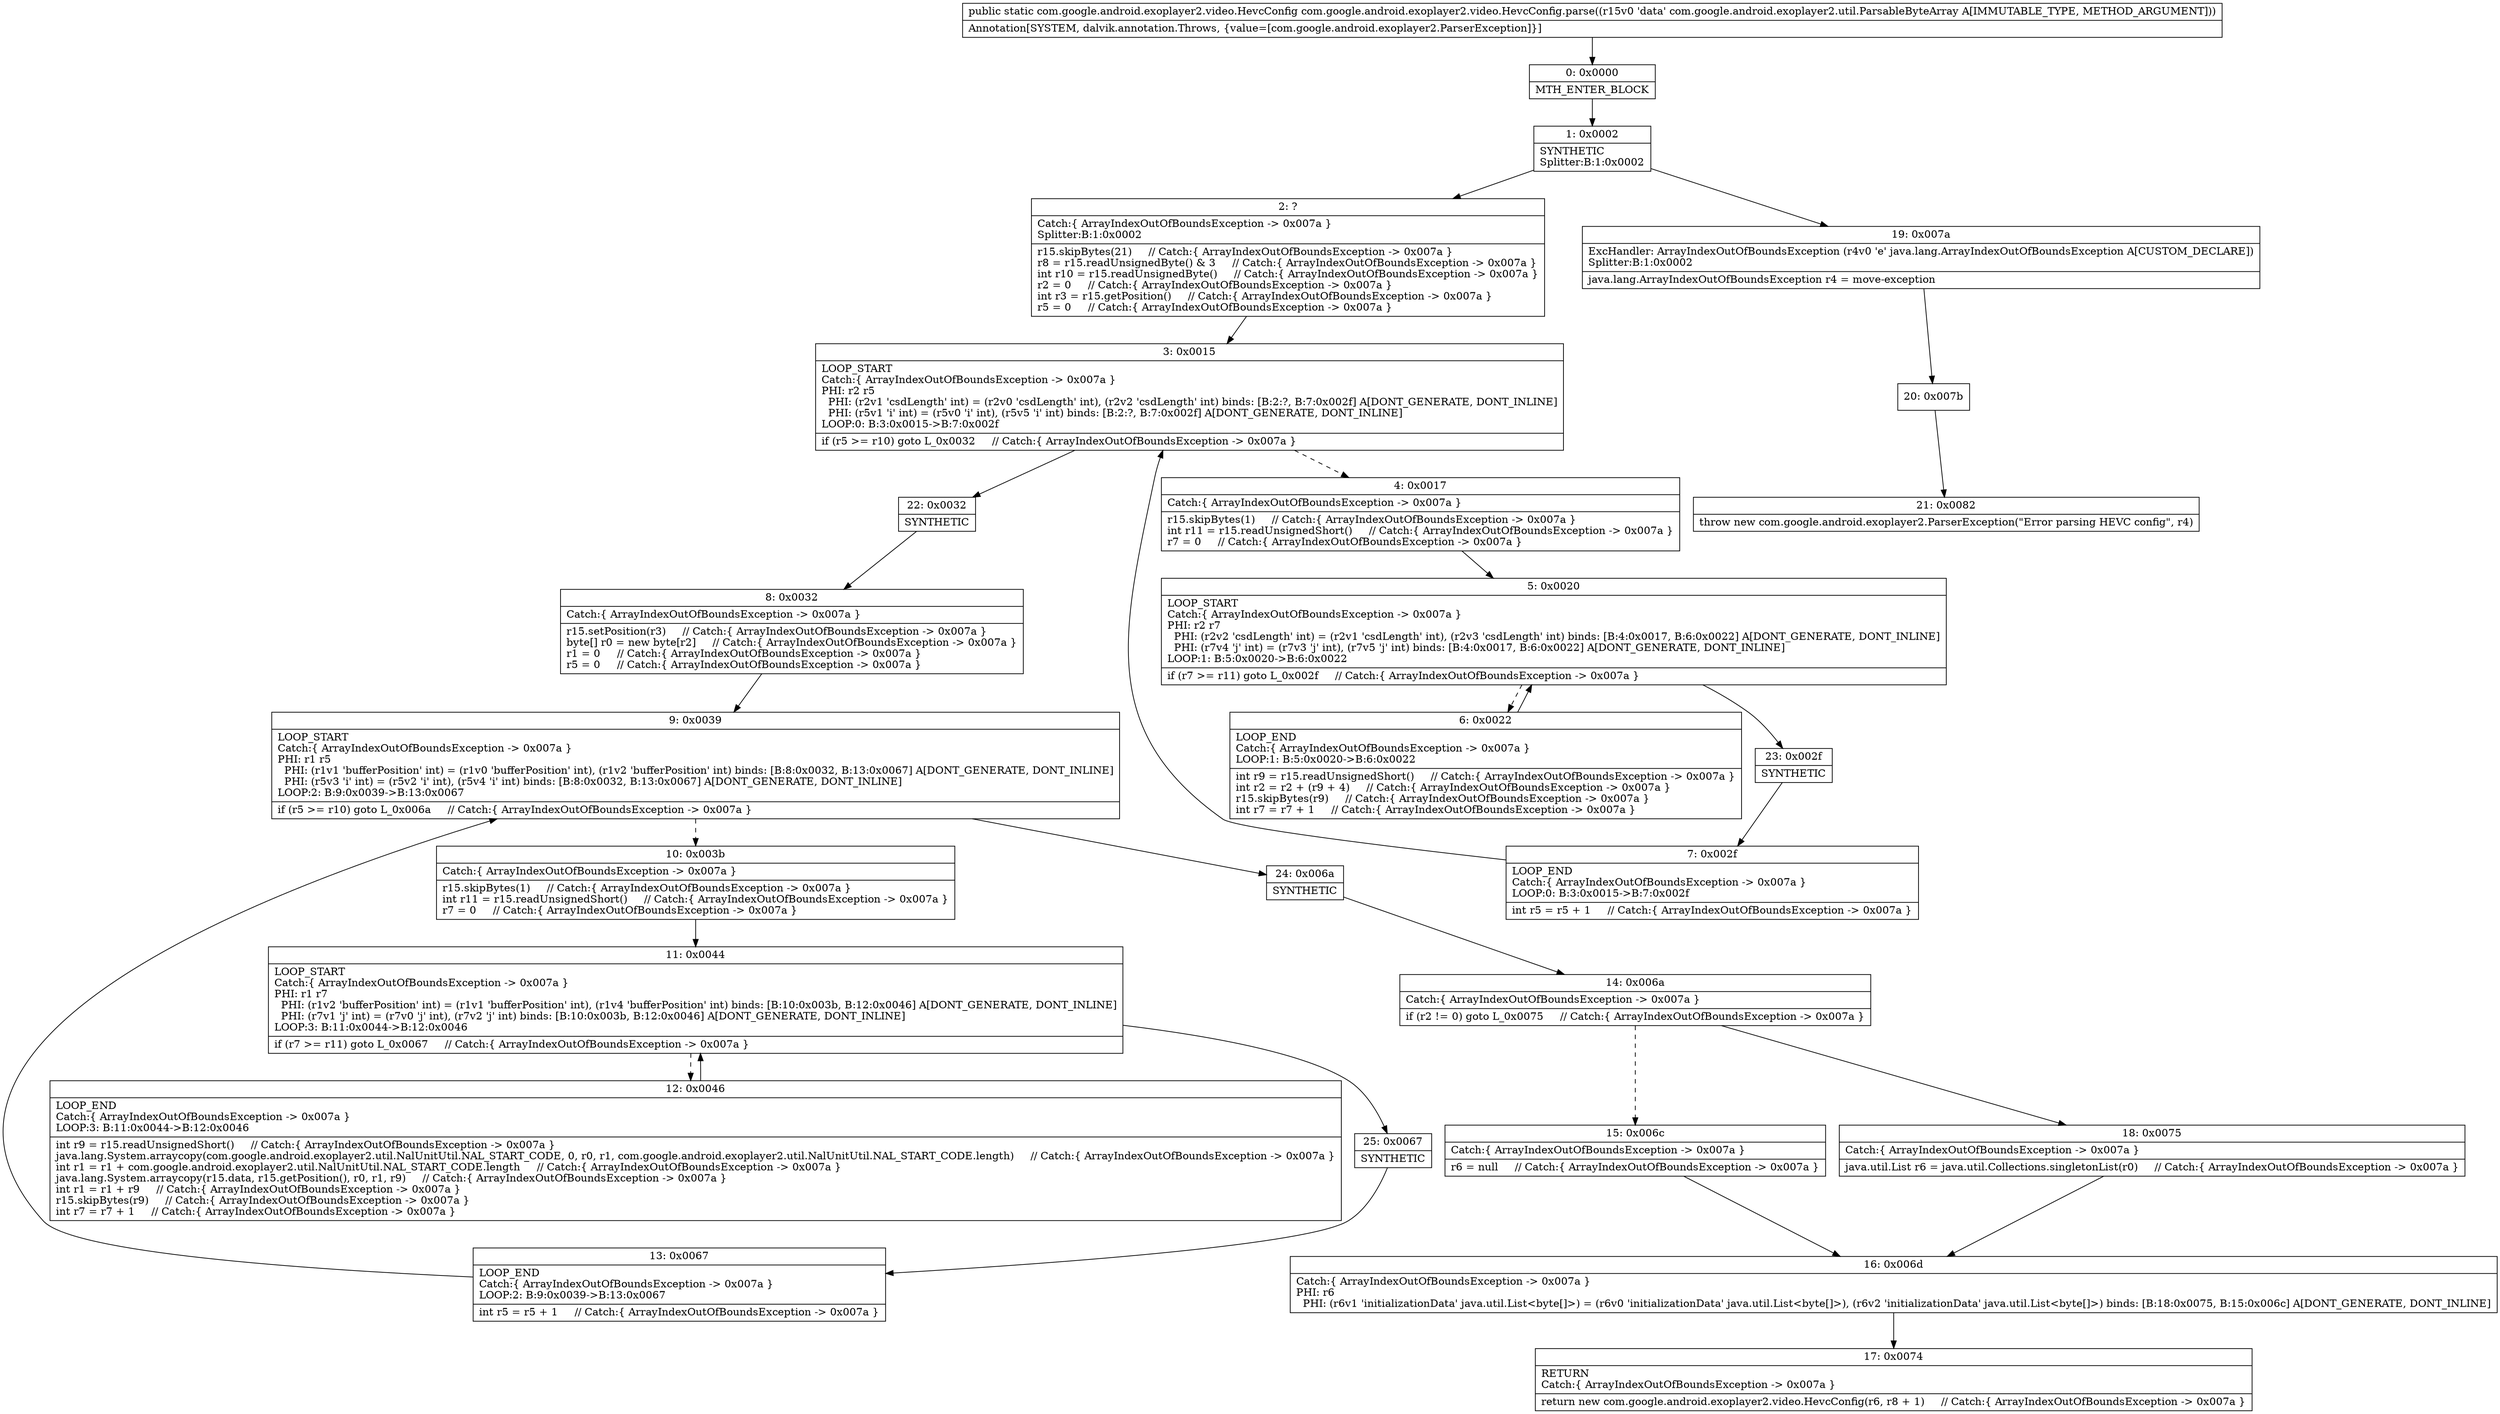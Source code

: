 digraph "CFG forcom.google.android.exoplayer2.video.HevcConfig.parse(Lcom\/google\/android\/exoplayer2\/util\/ParsableByteArray;)Lcom\/google\/android\/exoplayer2\/video\/HevcConfig;" {
Node_0 [shape=record,label="{0\:\ 0x0000|MTH_ENTER_BLOCK\l}"];
Node_1 [shape=record,label="{1\:\ 0x0002|SYNTHETIC\lSplitter:B:1:0x0002\l}"];
Node_2 [shape=record,label="{2\:\ ?|Catch:\{ ArrayIndexOutOfBoundsException \-\> 0x007a \}\lSplitter:B:1:0x0002\l|r15.skipBytes(21)     \/\/ Catch:\{ ArrayIndexOutOfBoundsException \-\> 0x007a \}\lr8 = r15.readUnsignedByte() & 3     \/\/ Catch:\{ ArrayIndexOutOfBoundsException \-\> 0x007a \}\lint r10 = r15.readUnsignedByte()     \/\/ Catch:\{ ArrayIndexOutOfBoundsException \-\> 0x007a \}\lr2 = 0     \/\/ Catch:\{ ArrayIndexOutOfBoundsException \-\> 0x007a \}\lint r3 = r15.getPosition()     \/\/ Catch:\{ ArrayIndexOutOfBoundsException \-\> 0x007a \}\lr5 = 0     \/\/ Catch:\{ ArrayIndexOutOfBoundsException \-\> 0x007a \}\l}"];
Node_3 [shape=record,label="{3\:\ 0x0015|LOOP_START\lCatch:\{ ArrayIndexOutOfBoundsException \-\> 0x007a \}\lPHI: r2 r5 \l  PHI: (r2v1 'csdLength' int) = (r2v0 'csdLength' int), (r2v2 'csdLength' int) binds: [B:2:?, B:7:0x002f] A[DONT_GENERATE, DONT_INLINE]\l  PHI: (r5v1 'i' int) = (r5v0 'i' int), (r5v5 'i' int) binds: [B:2:?, B:7:0x002f] A[DONT_GENERATE, DONT_INLINE]\lLOOP:0: B:3:0x0015\-\>B:7:0x002f\l|if (r5 \>= r10) goto L_0x0032     \/\/ Catch:\{ ArrayIndexOutOfBoundsException \-\> 0x007a \}\l}"];
Node_4 [shape=record,label="{4\:\ 0x0017|Catch:\{ ArrayIndexOutOfBoundsException \-\> 0x007a \}\l|r15.skipBytes(1)     \/\/ Catch:\{ ArrayIndexOutOfBoundsException \-\> 0x007a \}\lint r11 = r15.readUnsignedShort()     \/\/ Catch:\{ ArrayIndexOutOfBoundsException \-\> 0x007a \}\lr7 = 0     \/\/ Catch:\{ ArrayIndexOutOfBoundsException \-\> 0x007a \}\l}"];
Node_5 [shape=record,label="{5\:\ 0x0020|LOOP_START\lCatch:\{ ArrayIndexOutOfBoundsException \-\> 0x007a \}\lPHI: r2 r7 \l  PHI: (r2v2 'csdLength' int) = (r2v1 'csdLength' int), (r2v3 'csdLength' int) binds: [B:4:0x0017, B:6:0x0022] A[DONT_GENERATE, DONT_INLINE]\l  PHI: (r7v4 'j' int) = (r7v3 'j' int), (r7v5 'j' int) binds: [B:4:0x0017, B:6:0x0022] A[DONT_GENERATE, DONT_INLINE]\lLOOP:1: B:5:0x0020\-\>B:6:0x0022\l|if (r7 \>= r11) goto L_0x002f     \/\/ Catch:\{ ArrayIndexOutOfBoundsException \-\> 0x007a \}\l}"];
Node_6 [shape=record,label="{6\:\ 0x0022|LOOP_END\lCatch:\{ ArrayIndexOutOfBoundsException \-\> 0x007a \}\lLOOP:1: B:5:0x0020\-\>B:6:0x0022\l|int r9 = r15.readUnsignedShort()     \/\/ Catch:\{ ArrayIndexOutOfBoundsException \-\> 0x007a \}\lint r2 = r2 + (r9 + 4)     \/\/ Catch:\{ ArrayIndexOutOfBoundsException \-\> 0x007a \}\lr15.skipBytes(r9)     \/\/ Catch:\{ ArrayIndexOutOfBoundsException \-\> 0x007a \}\lint r7 = r7 + 1     \/\/ Catch:\{ ArrayIndexOutOfBoundsException \-\> 0x007a \}\l}"];
Node_7 [shape=record,label="{7\:\ 0x002f|LOOP_END\lCatch:\{ ArrayIndexOutOfBoundsException \-\> 0x007a \}\lLOOP:0: B:3:0x0015\-\>B:7:0x002f\l|int r5 = r5 + 1     \/\/ Catch:\{ ArrayIndexOutOfBoundsException \-\> 0x007a \}\l}"];
Node_8 [shape=record,label="{8\:\ 0x0032|Catch:\{ ArrayIndexOutOfBoundsException \-\> 0x007a \}\l|r15.setPosition(r3)     \/\/ Catch:\{ ArrayIndexOutOfBoundsException \-\> 0x007a \}\lbyte[] r0 = new byte[r2]     \/\/ Catch:\{ ArrayIndexOutOfBoundsException \-\> 0x007a \}\lr1 = 0     \/\/ Catch:\{ ArrayIndexOutOfBoundsException \-\> 0x007a \}\lr5 = 0     \/\/ Catch:\{ ArrayIndexOutOfBoundsException \-\> 0x007a \}\l}"];
Node_9 [shape=record,label="{9\:\ 0x0039|LOOP_START\lCatch:\{ ArrayIndexOutOfBoundsException \-\> 0x007a \}\lPHI: r1 r5 \l  PHI: (r1v1 'bufferPosition' int) = (r1v0 'bufferPosition' int), (r1v2 'bufferPosition' int) binds: [B:8:0x0032, B:13:0x0067] A[DONT_GENERATE, DONT_INLINE]\l  PHI: (r5v3 'i' int) = (r5v2 'i' int), (r5v4 'i' int) binds: [B:8:0x0032, B:13:0x0067] A[DONT_GENERATE, DONT_INLINE]\lLOOP:2: B:9:0x0039\-\>B:13:0x0067\l|if (r5 \>= r10) goto L_0x006a     \/\/ Catch:\{ ArrayIndexOutOfBoundsException \-\> 0x007a \}\l}"];
Node_10 [shape=record,label="{10\:\ 0x003b|Catch:\{ ArrayIndexOutOfBoundsException \-\> 0x007a \}\l|r15.skipBytes(1)     \/\/ Catch:\{ ArrayIndexOutOfBoundsException \-\> 0x007a \}\lint r11 = r15.readUnsignedShort()     \/\/ Catch:\{ ArrayIndexOutOfBoundsException \-\> 0x007a \}\lr7 = 0     \/\/ Catch:\{ ArrayIndexOutOfBoundsException \-\> 0x007a \}\l}"];
Node_11 [shape=record,label="{11\:\ 0x0044|LOOP_START\lCatch:\{ ArrayIndexOutOfBoundsException \-\> 0x007a \}\lPHI: r1 r7 \l  PHI: (r1v2 'bufferPosition' int) = (r1v1 'bufferPosition' int), (r1v4 'bufferPosition' int) binds: [B:10:0x003b, B:12:0x0046] A[DONT_GENERATE, DONT_INLINE]\l  PHI: (r7v1 'j' int) = (r7v0 'j' int), (r7v2 'j' int) binds: [B:10:0x003b, B:12:0x0046] A[DONT_GENERATE, DONT_INLINE]\lLOOP:3: B:11:0x0044\-\>B:12:0x0046\l|if (r7 \>= r11) goto L_0x0067     \/\/ Catch:\{ ArrayIndexOutOfBoundsException \-\> 0x007a \}\l}"];
Node_12 [shape=record,label="{12\:\ 0x0046|LOOP_END\lCatch:\{ ArrayIndexOutOfBoundsException \-\> 0x007a \}\lLOOP:3: B:11:0x0044\-\>B:12:0x0046\l|int r9 = r15.readUnsignedShort()     \/\/ Catch:\{ ArrayIndexOutOfBoundsException \-\> 0x007a \}\ljava.lang.System.arraycopy(com.google.android.exoplayer2.util.NalUnitUtil.NAL_START_CODE, 0, r0, r1, com.google.android.exoplayer2.util.NalUnitUtil.NAL_START_CODE.length)     \/\/ Catch:\{ ArrayIndexOutOfBoundsException \-\> 0x007a \}\lint r1 = r1 + com.google.android.exoplayer2.util.NalUnitUtil.NAL_START_CODE.length     \/\/ Catch:\{ ArrayIndexOutOfBoundsException \-\> 0x007a \}\ljava.lang.System.arraycopy(r15.data, r15.getPosition(), r0, r1, r9)     \/\/ Catch:\{ ArrayIndexOutOfBoundsException \-\> 0x007a \}\lint r1 = r1 + r9     \/\/ Catch:\{ ArrayIndexOutOfBoundsException \-\> 0x007a \}\lr15.skipBytes(r9)     \/\/ Catch:\{ ArrayIndexOutOfBoundsException \-\> 0x007a \}\lint r7 = r7 + 1     \/\/ Catch:\{ ArrayIndexOutOfBoundsException \-\> 0x007a \}\l}"];
Node_13 [shape=record,label="{13\:\ 0x0067|LOOP_END\lCatch:\{ ArrayIndexOutOfBoundsException \-\> 0x007a \}\lLOOP:2: B:9:0x0039\-\>B:13:0x0067\l|int r5 = r5 + 1     \/\/ Catch:\{ ArrayIndexOutOfBoundsException \-\> 0x007a \}\l}"];
Node_14 [shape=record,label="{14\:\ 0x006a|Catch:\{ ArrayIndexOutOfBoundsException \-\> 0x007a \}\l|if (r2 != 0) goto L_0x0075     \/\/ Catch:\{ ArrayIndexOutOfBoundsException \-\> 0x007a \}\l}"];
Node_15 [shape=record,label="{15\:\ 0x006c|Catch:\{ ArrayIndexOutOfBoundsException \-\> 0x007a \}\l|r6 = null     \/\/ Catch:\{ ArrayIndexOutOfBoundsException \-\> 0x007a \}\l}"];
Node_16 [shape=record,label="{16\:\ 0x006d|Catch:\{ ArrayIndexOutOfBoundsException \-\> 0x007a \}\lPHI: r6 \l  PHI: (r6v1 'initializationData' java.util.List\<byte[]\>) = (r6v0 'initializationData' java.util.List\<byte[]\>), (r6v2 'initializationData' java.util.List\<byte[]\>) binds: [B:18:0x0075, B:15:0x006c] A[DONT_GENERATE, DONT_INLINE]\l}"];
Node_17 [shape=record,label="{17\:\ 0x0074|RETURN\lCatch:\{ ArrayIndexOutOfBoundsException \-\> 0x007a \}\l|return new com.google.android.exoplayer2.video.HevcConfig(r6, r8 + 1)     \/\/ Catch:\{ ArrayIndexOutOfBoundsException \-\> 0x007a \}\l}"];
Node_18 [shape=record,label="{18\:\ 0x0075|Catch:\{ ArrayIndexOutOfBoundsException \-\> 0x007a \}\l|java.util.List r6 = java.util.Collections.singletonList(r0)     \/\/ Catch:\{ ArrayIndexOutOfBoundsException \-\> 0x007a \}\l}"];
Node_19 [shape=record,label="{19\:\ 0x007a|ExcHandler: ArrayIndexOutOfBoundsException (r4v0 'e' java.lang.ArrayIndexOutOfBoundsException A[CUSTOM_DECLARE])\lSplitter:B:1:0x0002\l|java.lang.ArrayIndexOutOfBoundsException r4 = move\-exception\l}"];
Node_20 [shape=record,label="{20\:\ 0x007b}"];
Node_21 [shape=record,label="{21\:\ 0x0082|throw new com.google.android.exoplayer2.ParserException(\"Error parsing HEVC config\", r4)\l}"];
Node_22 [shape=record,label="{22\:\ 0x0032|SYNTHETIC\l}"];
Node_23 [shape=record,label="{23\:\ 0x002f|SYNTHETIC\l}"];
Node_24 [shape=record,label="{24\:\ 0x006a|SYNTHETIC\l}"];
Node_25 [shape=record,label="{25\:\ 0x0067|SYNTHETIC\l}"];
MethodNode[shape=record,label="{public static com.google.android.exoplayer2.video.HevcConfig com.google.android.exoplayer2.video.HevcConfig.parse((r15v0 'data' com.google.android.exoplayer2.util.ParsableByteArray A[IMMUTABLE_TYPE, METHOD_ARGUMENT]))  | Annotation[SYSTEM, dalvik.annotation.Throws, \{value=[com.google.android.exoplayer2.ParserException]\}]\l}"];
MethodNode -> Node_0;
Node_0 -> Node_1;
Node_1 -> Node_2;
Node_1 -> Node_19;
Node_2 -> Node_3;
Node_3 -> Node_4[style=dashed];
Node_3 -> Node_22;
Node_4 -> Node_5;
Node_5 -> Node_6[style=dashed];
Node_5 -> Node_23;
Node_6 -> Node_5;
Node_7 -> Node_3;
Node_8 -> Node_9;
Node_9 -> Node_10[style=dashed];
Node_9 -> Node_24;
Node_10 -> Node_11;
Node_11 -> Node_12[style=dashed];
Node_11 -> Node_25;
Node_12 -> Node_11;
Node_13 -> Node_9;
Node_14 -> Node_15[style=dashed];
Node_14 -> Node_18;
Node_15 -> Node_16;
Node_16 -> Node_17;
Node_18 -> Node_16;
Node_19 -> Node_20;
Node_20 -> Node_21;
Node_22 -> Node_8;
Node_23 -> Node_7;
Node_24 -> Node_14;
Node_25 -> Node_13;
}

